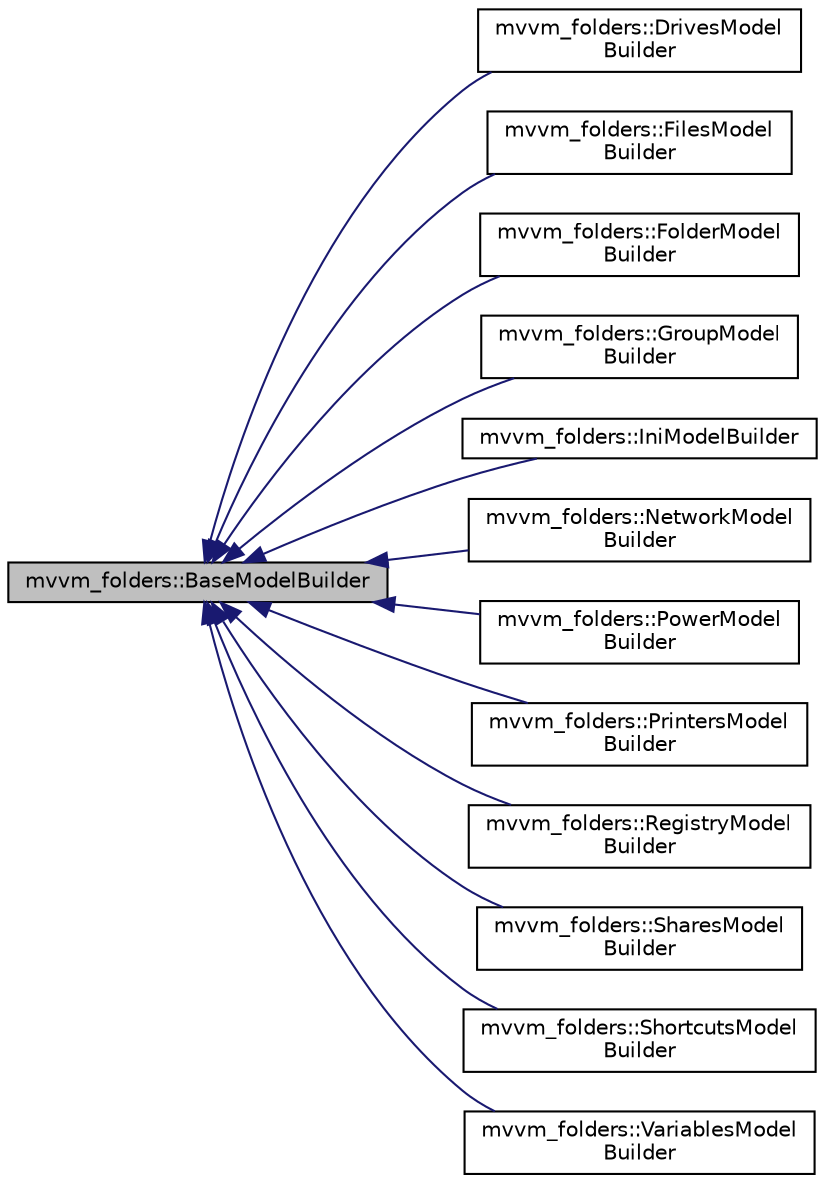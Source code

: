 digraph "mvvm_folders::BaseModelBuilder"
{
 // LATEX_PDF_SIZE
  edge [fontname="Helvetica",fontsize="10",labelfontname="Helvetica",labelfontsize="10"];
  node [fontname="Helvetica",fontsize="10",shape=record];
  rankdir="LR";
  Node1 [label="mvvm_folders::BaseModelBuilder",height=0.2,width=0.4,color="black", fillcolor="grey75", style="filled", fontcolor="black",tooltip=" "];
  Node1 -> Node2 [dir="back",color="midnightblue",fontsize="10",style="solid",fontname="Helvetica"];
  Node2 [label="mvvm_folders::DrivesModel\lBuilder",height=0.2,width=0.4,color="black", fillcolor="white", style="filled",URL="$classmvvm__folders_1_1_drives_model_builder.html",tooltip=" "];
  Node1 -> Node3 [dir="back",color="midnightblue",fontsize="10",style="solid",fontname="Helvetica"];
  Node3 [label="mvvm_folders::FilesModel\lBuilder",height=0.2,width=0.4,color="black", fillcolor="white", style="filled",URL="$classmvvm__folders_1_1_files_model_builder.html",tooltip=" "];
  Node1 -> Node4 [dir="back",color="midnightblue",fontsize="10",style="solid",fontname="Helvetica"];
  Node4 [label="mvvm_folders::FolderModel\lBuilder",height=0.2,width=0.4,color="black", fillcolor="white", style="filled",URL="$classmvvm__folders_1_1_folder_model_builder.html",tooltip=" "];
  Node1 -> Node5 [dir="back",color="midnightblue",fontsize="10",style="solid",fontname="Helvetica"];
  Node5 [label="mvvm_folders::GroupModel\lBuilder",height=0.2,width=0.4,color="black", fillcolor="white", style="filled",URL="$classmvvm__folders_1_1_group_model_builder.html",tooltip=" "];
  Node1 -> Node6 [dir="back",color="midnightblue",fontsize="10",style="solid",fontname="Helvetica"];
  Node6 [label="mvvm_folders::IniModelBuilder",height=0.2,width=0.4,color="black", fillcolor="white", style="filled",URL="$classmvvm__folders_1_1_ini_model_builder.html",tooltip=" "];
  Node1 -> Node7 [dir="back",color="midnightblue",fontsize="10",style="solid",fontname="Helvetica"];
  Node7 [label="mvvm_folders::NetworkModel\lBuilder",height=0.2,width=0.4,color="black", fillcolor="white", style="filled",URL="$classmvvm__folders_1_1_network_model_builder.html",tooltip=" "];
  Node1 -> Node8 [dir="back",color="midnightblue",fontsize="10",style="solid",fontname="Helvetica"];
  Node8 [label="mvvm_folders::PowerModel\lBuilder",height=0.2,width=0.4,color="black", fillcolor="white", style="filled",URL="$classmvvm__folders_1_1_power_model_builder.html",tooltip=" "];
  Node1 -> Node9 [dir="back",color="midnightblue",fontsize="10",style="solid",fontname="Helvetica"];
  Node9 [label="mvvm_folders::PrintersModel\lBuilder",height=0.2,width=0.4,color="black", fillcolor="white", style="filled",URL="$classmvvm__folders_1_1_printers_model_builder.html",tooltip=" "];
  Node1 -> Node10 [dir="back",color="midnightblue",fontsize="10",style="solid",fontname="Helvetica"];
  Node10 [label="mvvm_folders::RegistryModel\lBuilder",height=0.2,width=0.4,color="black", fillcolor="white", style="filled",URL="$classmvvm__folders_1_1_registry_model_builder.html",tooltip=" "];
  Node1 -> Node11 [dir="back",color="midnightblue",fontsize="10",style="solid",fontname="Helvetica"];
  Node11 [label="mvvm_folders::SharesModel\lBuilder",height=0.2,width=0.4,color="black", fillcolor="white", style="filled",URL="$classmvvm__folders_1_1_shares_model_builder.html",tooltip=" "];
  Node1 -> Node12 [dir="back",color="midnightblue",fontsize="10",style="solid",fontname="Helvetica"];
  Node12 [label="mvvm_folders::ShortcutsModel\lBuilder",height=0.2,width=0.4,color="black", fillcolor="white", style="filled",URL="$classmvvm__folders_1_1_shortcuts_model_builder.html",tooltip=" "];
  Node1 -> Node13 [dir="back",color="midnightblue",fontsize="10",style="solid",fontname="Helvetica"];
  Node13 [label="mvvm_folders::VariablesModel\lBuilder",height=0.2,width=0.4,color="black", fillcolor="white", style="filled",URL="$classmvvm__folders_1_1_variables_model_builder.html",tooltip=" "];
}
